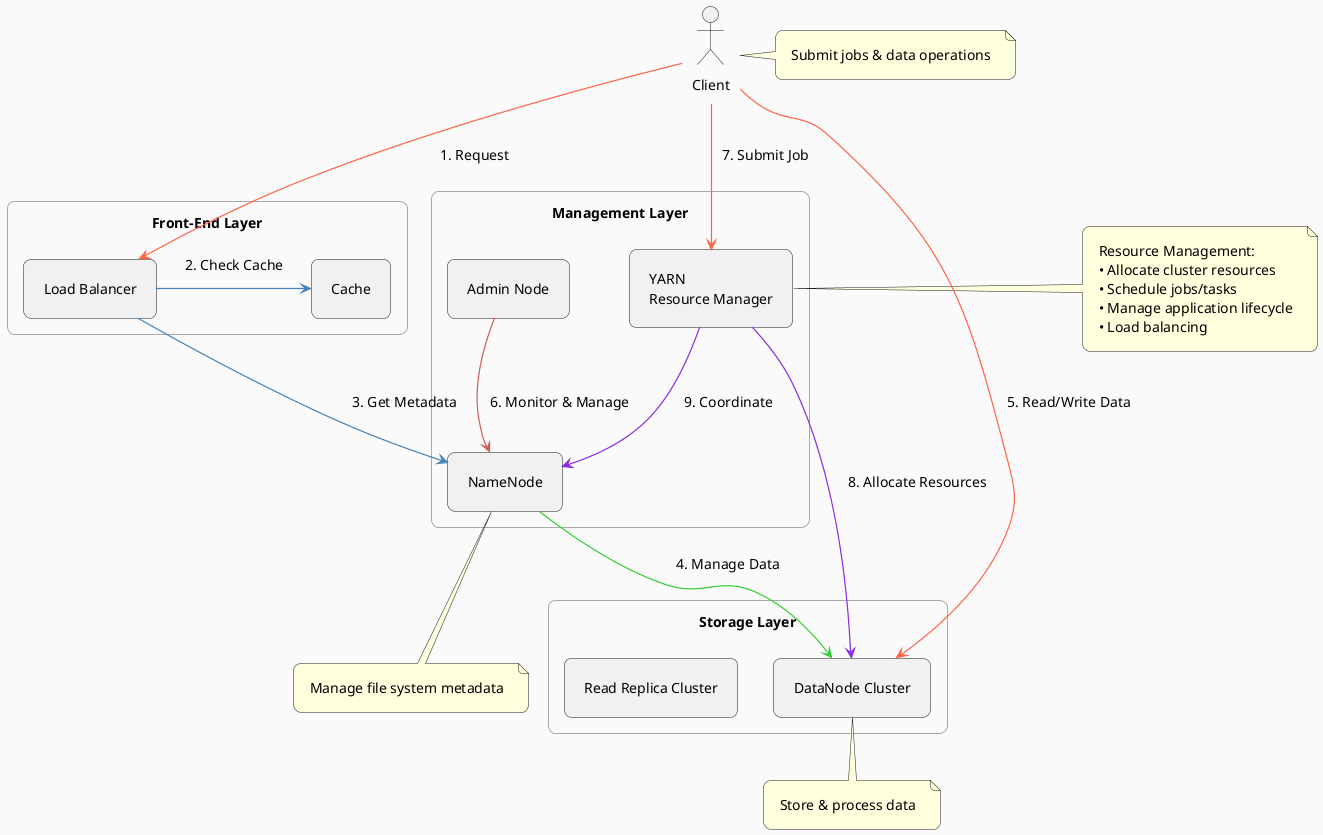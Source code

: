 @startuml Updated HDFS Architecture with YARN
!define RECTANGLE rectangle
skinparam backgroundColor #FAFAFA
skinparam defaultFontName Arial
skinparam defaultFontSize 14
skinparam roundCorner 15
skinparam ArrowThickness 1.2
skinparam Padding 10
skinparam PackageStyle rectangle
skinparam PackageBorderColor #A9A9A9

actor "Client" as Client

package "Front-End Layer" {
    RECTANGLE "Load Balancer" as LB
    RECTANGLE "Cache" as Cache
}

package "Management Layer" {
    RECTANGLE "NameNode" as NameNode
    RECTANGLE "YARN\nResource Manager" as YARN
    RECTANGLE "Admin Node" as AdminNode
}

package "Storage Layer" {
    RECTANGLE "DataNode Cluster" as DataNode
    RECTANGLE "Read Replica Cluster" as ReadReplica
}

Client -[#FF6347]down-> LB : 1. Request
LB -[#4682B4]right-> Cache : 2. Check Cache
LB -[#4682B4]down-> NameNode : 3. Get Metadata
NameNode -[#32CD32]down-> DataNode : 4. Manage Data
Client -[#FF6347]-> DataNode : 5. Read/Write Data
AdminNode -[#CD5C5C]-> NameNode : 6. Monitor & Manage
Client -[#FF6347]-> YARN : 7. Submit Job
YARN -[#8A2BE2]down-> DataNode : 8. Allocate Resources
YARN -[#8A2BE2]-> NameNode : 9. Coordinate

note right of YARN
  Resource Management:
  • Allocate cluster resources
  • Schedule jobs/tasks
  • Manage application lifecycle
  • Load balancing
end note

note right of Client : Submit jobs & data operations
note bottom of NameNode : Manage file system metadata
note bottom of DataNode : Store & process data

@enduml
